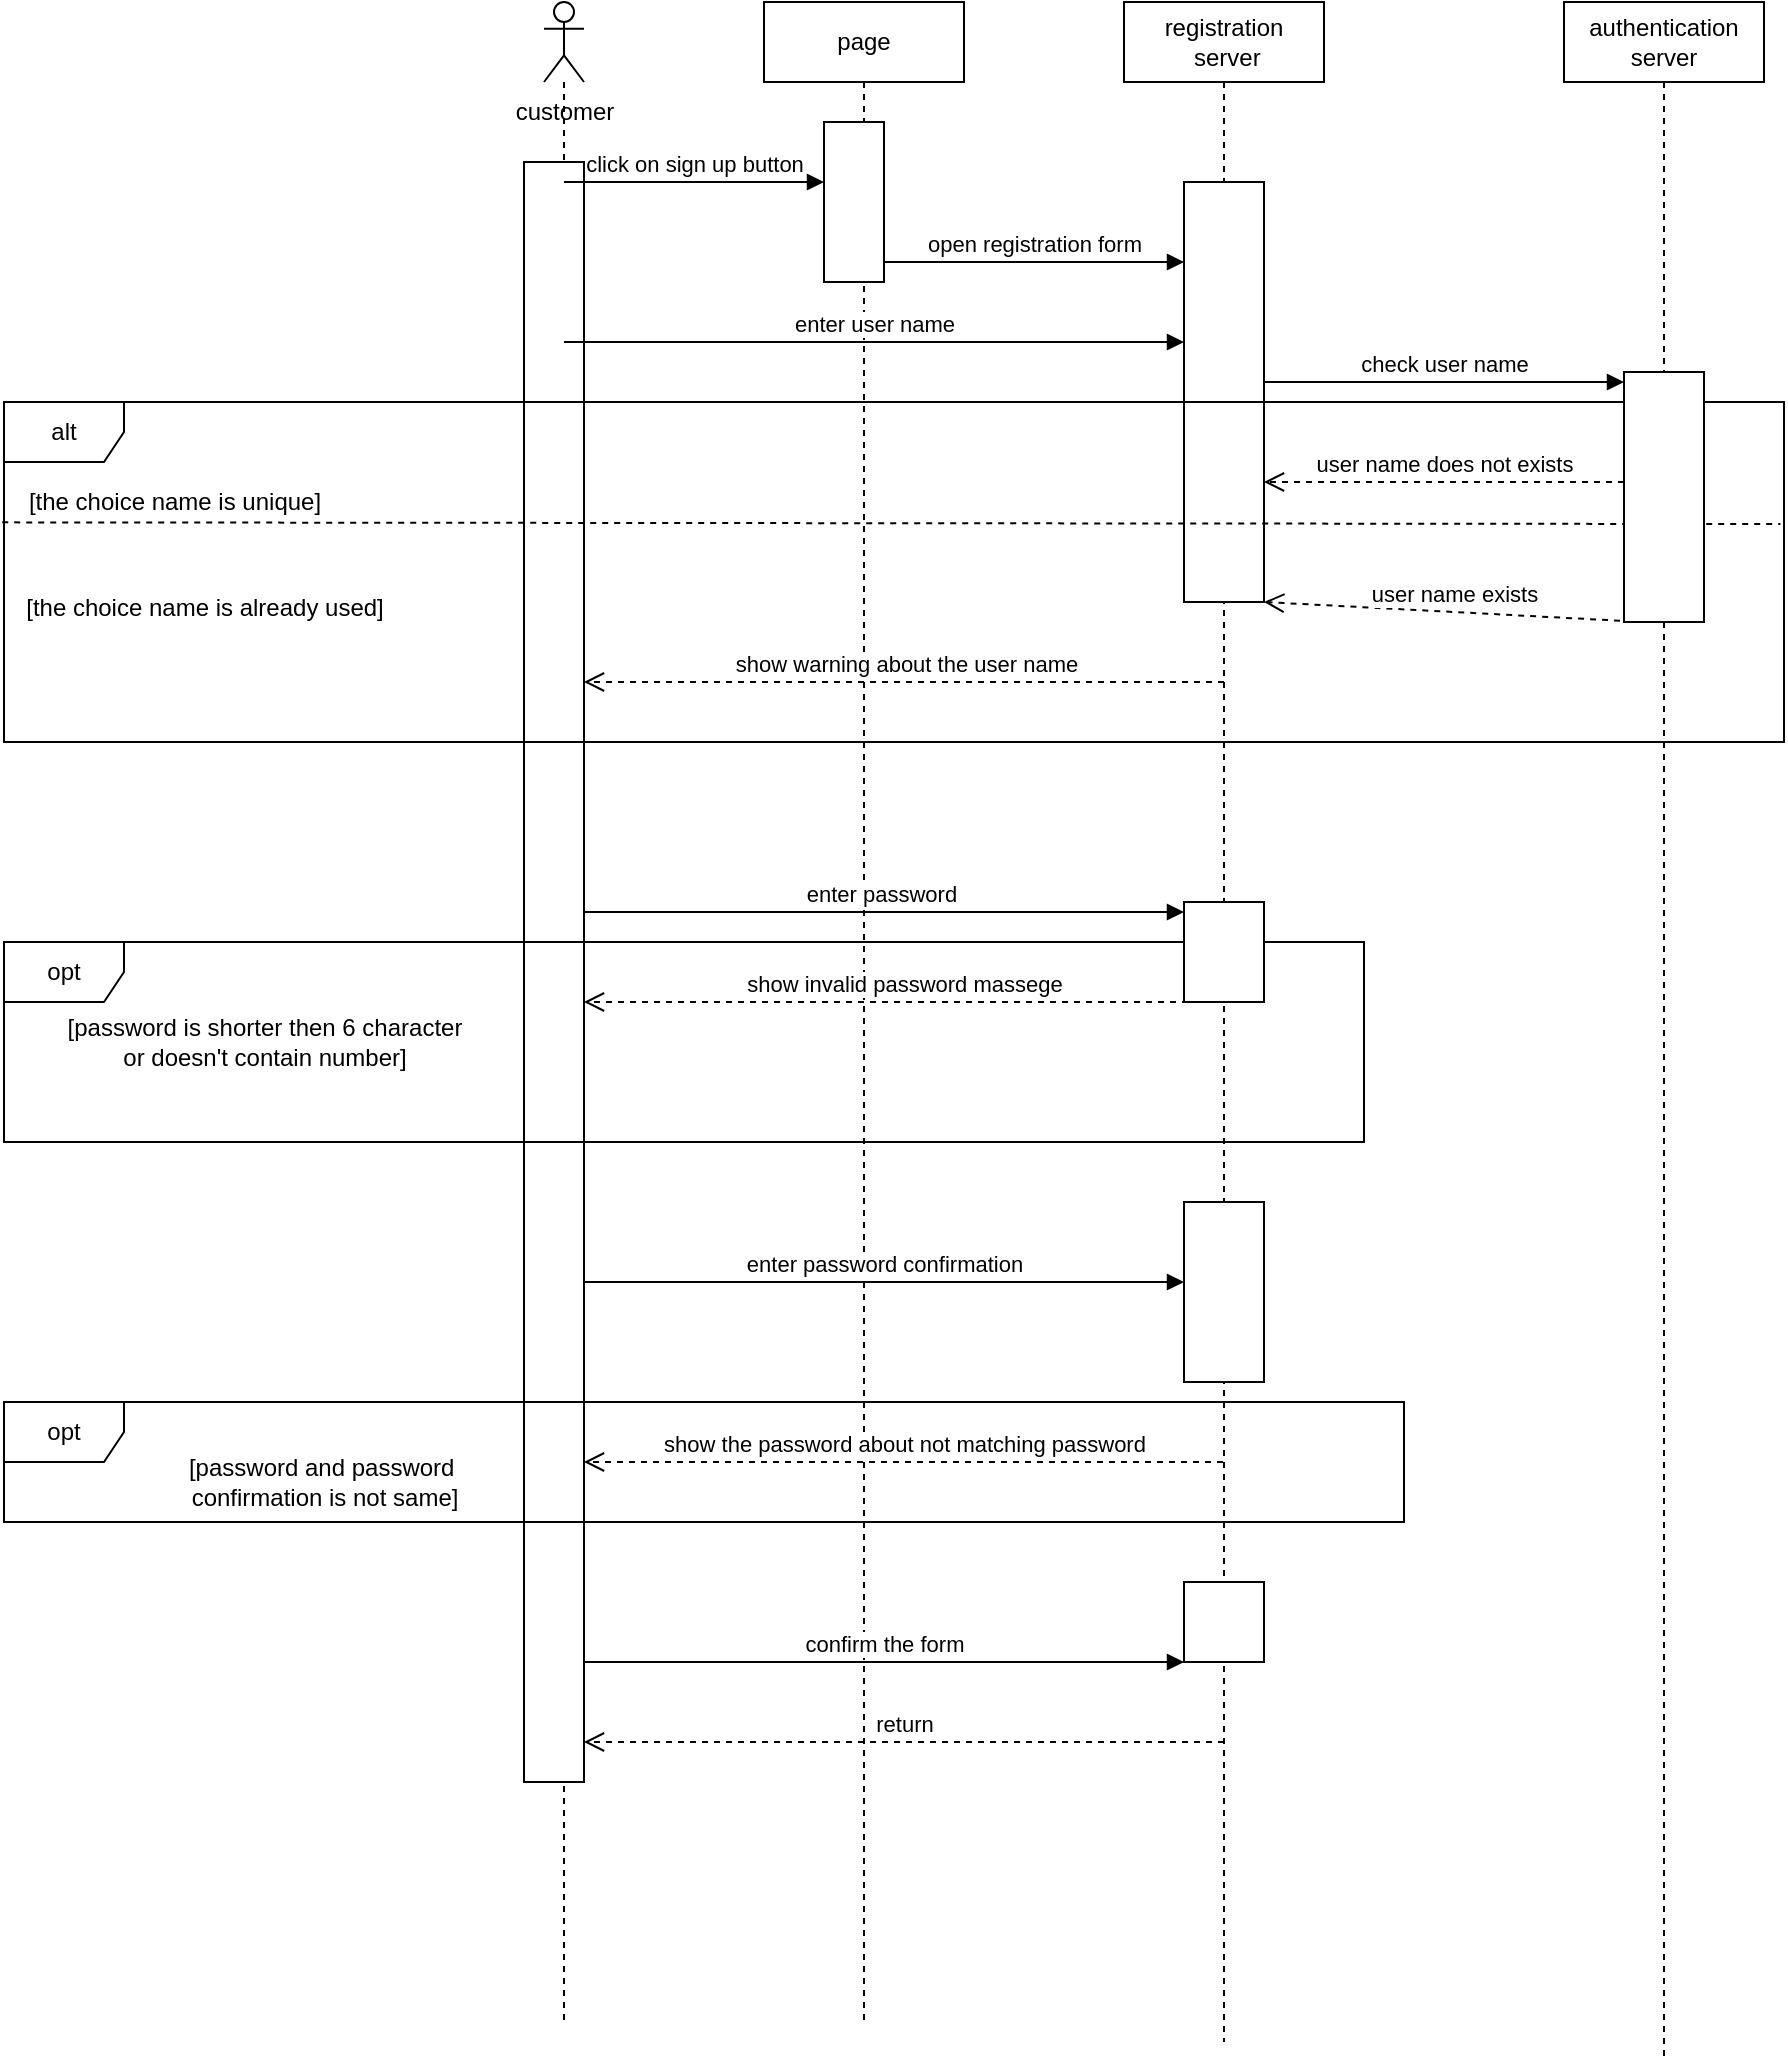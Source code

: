 <mxfile version="24.3.1" type="device">
  <diagram name="Page-1" id="pwGKWpbAJxbtZpHFPv18">
    <mxGraphModel dx="1900" dy="565" grid="1" gridSize="10" guides="1" tooltips="1" connect="1" arrows="1" fold="1" page="1" pageScale="1" pageWidth="850" pageHeight="1100" math="0" shadow="0">
      <root>
        <mxCell id="0" />
        <mxCell id="1" parent="0" />
        <mxCell id="QM6yB_f_AK3hF5kmRYjg-1" value="" style="shape=umlLifeline;perimeter=lifelinePerimeter;whiteSpace=wrap;html=1;container=1;dropTarget=0;collapsible=0;recursiveResize=0;outlineConnect=0;portConstraint=eastwest;newEdgeStyle={&quot;curved&quot;:0,&quot;rounded&quot;:0};participant=umlActor;" vertex="1" parent="1">
          <mxGeometry x="190" y="120" width="20" height="1010" as="geometry" />
        </mxCell>
        <mxCell id="QM6yB_f_AK3hF5kmRYjg-32" value="" style="html=1;points=[[0,0,0,0,5],[0,1,0,0,-5],[1,0,0,0,5],[1,1,0,0,-5]];perimeter=orthogonalPerimeter;outlineConnect=0;targetShapes=umlLifeline;portConstraint=eastwest;newEdgeStyle={&quot;curved&quot;:0,&quot;rounded&quot;:0};" vertex="1" parent="QM6yB_f_AK3hF5kmRYjg-1">
          <mxGeometry x="-10" y="80" width="30" height="810" as="geometry" />
        </mxCell>
        <mxCell id="QM6yB_f_AK3hF5kmRYjg-2" value="page" style="shape=umlLifeline;perimeter=lifelinePerimeter;whiteSpace=wrap;html=1;container=1;dropTarget=0;collapsible=0;recursiveResize=0;outlineConnect=0;portConstraint=eastwest;newEdgeStyle={&quot;curved&quot;:0,&quot;rounded&quot;:0};" vertex="1" parent="1">
          <mxGeometry x="300" y="120" width="100" height="1010" as="geometry" />
        </mxCell>
        <mxCell id="QM6yB_f_AK3hF5kmRYjg-33" value="" style="html=1;points=[[0,0,0,0,5],[0,1,0,0,-5],[1,0,0,0,5],[1,1,0,0,-5]];perimeter=orthogonalPerimeter;outlineConnect=0;targetShapes=umlLifeline;portConstraint=eastwest;newEdgeStyle={&quot;curved&quot;:0,&quot;rounded&quot;:0};" vertex="1" parent="QM6yB_f_AK3hF5kmRYjg-2">
          <mxGeometry x="30" y="60" width="30" height="80" as="geometry" />
        </mxCell>
        <mxCell id="QM6yB_f_AK3hF5kmRYjg-3" value="registration&lt;div&gt;&amp;nbsp;server&lt;/div&gt;" style="shape=umlLifeline;perimeter=lifelinePerimeter;whiteSpace=wrap;html=1;container=1;dropTarget=0;collapsible=0;recursiveResize=0;outlineConnect=0;portConstraint=eastwest;newEdgeStyle={&quot;curved&quot;:0,&quot;rounded&quot;:0};" vertex="1" parent="1">
          <mxGeometry x="480" y="120" width="100" height="1020" as="geometry" />
        </mxCell>
        <mxCell id="QM6yB_f_AK3hF5kmRYjg-34" value="" style="html=1;points=[[0,0,0,0,5],[0,1,0,0,-5],[1,0,0,0,5],[1,1,0,0,-5]];perimeter=orthogonalPerimeter;outlineConnect=0;targetShapes=umlLifeline;portConstraint=eastwest;newEdgeStyle={&quot;curved&quot;:0,&quot;rounded&quot;:0};" vertex="1" parent="QM6yB_f_AK3hF5kmRYjg-3">
          <mxGeometry x="30" y="90" width="40" height="210" as="geometry" />
        </mxCell>
        <mxCell id="QM6yB_f_AK3hF5kmRYjg-36" value="" style="html=1;points=[[0,0,0,0,5],[0,1,0,0,-5],[1,0,0,0,5],[1,1,0,0,-5]];perimeter=orthogonalPerimeter;outlineConnect=0;targetShapes=umlLifeline;portConstraint=eastwest;newEdgeStyle={&quot;curved&quot;:0,&quot;rounded&quot;:0};" vertex="1" parent="QM6yB_f_AK3hF5kmRYjg-3">
          <mxGeometry x="30" y="600" width="40" height="90" as="geometry" />
        </mxCell>
        <mxCell id="QM6yB_f_AK3hF5kmRYjg-37" value="" style="html=1;points=[[0,0,0,0,5],[0,1,0,0,-5],[1,0,0,0,5],[1,1,0,0,-5]];perimeter=orthogonalPerimeter;outlineConnect=0;targetShapes=umlLifeline;portConstraint=eastwest;newEdgeStyle={&quot;curved&quot;:0,&quot;rounded&quot;:0};" vertex="1" parent="QM6yB_f_AK3hF5kmRYjg-3">
          <mxGeometry x="30" y="790" width="40" height="40" as="geometry" />
        </mxCell>
        <mxCell id="QM6yB_f_AK3hF5kmRYjg-4" value="authentication&lt;div&gt;server&lt;/div&gt;" style="shape=umlLifeline;perimeter=lifelinePerimeter;whiteSpace=wrap;html=1;container=1;dropTarget=0;collapsible=0;recursiveResize=0;outlineConnect=0;portConstraint=eastwest;newEdgeStyle={&quot;curved&quot;:0,&quot;rounded&quot;:0};" vertex="1" parent="1">
          <mxGeometry x="700" y="120" width="100" height="1030" as="geometry" />
        </mxCell>
        <mxCell id="QM6yB_f_AK3hF5kmRYjg-5" value="click on sign up button" style="html=1;verticalAlign=bottom;endArrow=block;curved=0;rounded=0;" edge="1" parent="1">
          <mxGeometry width="80" relative="1" as="geometry">
            <mxPoint x="200" y="210" as="sourcePoint" />
            <mxPoint x="330" y="210" as="targetPoint" />
          </mxGeometry>
        </mxCell>
        <mxCell id="QM6yB_f_AK3hF5kmRYjg-6" value="open registration form" style="html=1;verticalAlign=bottom;endArrow=block;curved=0;rounded=0;" edge="1" parent="1">
          <mxGeometry width="80" relative="1" as="geometry">
            <mxPoint x="360" y="250" as="sourcePoint" />
            <mxPoint x="510" y="250" as="targetPoint" />
          </mxGeometry>
        </mxCell>
        <mxCell id="QM6yB_f_AK3hF5kmRYjg-7" value="enter user name" style="html=1;verticalAlign=bottom;endArrow=block;curved=0;rounded=0;" edge="1" parent="1" source="QM6yB_f_AK3hF5kmRYjg-1">
          <mxGeometry width="80" relative="1" as="geometry">
            <mxPoint x="230" y="280" as="sourcePoint" />
            <mxPoint x="510" y="290" as="targetPoint" />
          </mxGeometry>
        </mxCell>
        <mxCell id="QM6yB_f_AK3hF5kmRYjg-8" value="check user name" style="html=1;verticalAlign=bottom;endArrow=block;curved=0;rounded=0;entryX=0;entryY=0;entryDx=0;entryDy=5;entryPerimeter=0;" edge="1" parent="1" target="QM6yB_f_AK3hF5kmRYjg-38">
          <mxGeometry x="0.002" width="80" relative="1" as="geometry">
            <mxPoint x="550" y="310" as="sourcePoint" />
            <mxPoint x="610" y="310" as="targetPoint" />
            <mxPoint as="offset" />
          </mxGeometry>
        </mxCell>
        <mxCell id="QM6yB_f_AK3hF5kmRYjg-11" value="user name does not exists" style="html=1;verticalAlign=bottom;endArrow=open;dashed=1;endSize=8;curved=0;rounded=0;" edge="1" parent="1" source="QM6yB_f_AK3hF5kmRYjg-38">
          <mxGeometry relative="1" as="geometry">
            <mxPoint x="739.5" y="364.5" as="sourcePoint" />
            <mxPoint x="550" y="360" as="targetPoint" />
          </mxGeometry>
        </mxCell>
        <mxCell id="QM6yB_f_AK3hF5kmRYjg-12" value="user name exists" style="html=1;verticalAlign=bottom;endArrow=open;dashed=1;endSize=8;curved=0;rounded=0;" edge="1" parent="1" target="QM6yB_f_AK3hF5kmRYjg-34">
          <mxGeometry relative="1" as="geometry">
            <mxPoint x="740" y="430" as="sourcePoint" />
            <mxPoint x="529.5" y="430" as="targetPoint" />
          </mxGeometry>
        </mxCell>
        <mxCell id="QM6yB_f_AK3hF5kmRYjg-13" value="show warning about the user name" style="html=1;verticalAlign=bottom;endArrow=open;dashed=1;endSize=8;curved=0;rounded=0;" edge="1" parent="1" target="QM6yB_f_AK3hF5kmRYjg-32">
          <mxGeometry x="-0.002" relative="1" as="geometry">
            <mxPoint x="530" y="460" as="sourcePoint" />
            <mxPoint x="220" y="460" as="targetPoint" />
            <mxPoint as="offset" />
          </mxGeometry>
        </mxCell>
        <mxCell id="QM6yB_f_AK3hF5kmRYjg-14" value="alt" style="shape=umlFrame;whiteSpace=wrap;html=1;pointerEvents=0;" vertex="1" parent="1">
          <mxGeometry x="-80" y="320" width="890" height="170" as="geometry" />
        </mxCell>
        <mxCell id="QM6yB_f_AK3hF5kmRYjg-18" value="" style="endArrow=none;dashed=1;html=1;rounded=0;exitX=-0.001;exitY=0.354;exitDx=0;exitDy=0;exitPerimeter=0;entryX=0.998;entryY=0.359;entryDx=0;entryDy=0;entryPerimeter=0;" edge="1" parent="1" source="QM6yB_f_AK3hF5kmRYjg-14" target="QM6yB_f_AK3hF5kmRYjg-14">
          <mxGeometry width="50" height="50" relative="1" as="geometry">
            <mxPoint x="20.0" y="380.83" as="sourcePoint" />
            <mxPoint x="740.79" y="380" as="targetPoint" />
          </mxGeometry>
        </mxCell>
        <mxCell id="QM6yB_f_AK3hF5kmRYjg-19" value="[the choice name is unique]" style="text;html=1;align=center;verticalAlign=middle;resizable=0;points=[];autosize=1;strokeColor=none;fillColor=none;" vertex="1" parent="1">
          <mxGeometry x="-80" y="355" width="170" height="30" as="geometry" />
        </mxCell>
        <mxCell id="QM6yB_f_AK3hF5kmRYjg-20" value="[the choice name is already used]" style="text;html=1;align=center;verticalAlign=middle;resizable=0;points=[];autosize=1;strokeColor=none;fillColor=none;" vertex="1" parent="1">
          <mxGeometry x="-80" y="408" width="200" height="30" as="geometry" />
        </mxCell>
        <mxCell id="QM6yB_f_AK3hF5kmRYjg-21" value="enter password&amp;nbsp;" style="html=1;verticalAlign=bottom;endArrow=block;curved=0;rounded=0;entryX=0;entryY=0;entryDx=0;entryDy=5;entryPerimeter=0;" edge="1" parent="1" source="QM6yB_f_AK3hF5kmRYjg-32" target="QM6yB_f_AK3hF5kmRYjg-35">
          <mxGeometry width="80" relative="1" as="geometry">
            <mxPoint x="205.25" y="560.0" as="sourcePoint" />
            <mxPoint x="524.75" y="560.0" as="targetPoint" />
          </mxGeometry>
        </mxCell>
        <mxCell id="QM6yB_f_AK3hF5kmRYjg-23" value="show invalid password massege" style="html=1;verticalAlign=bottom;endArrow=open;dashed=1;endSize=8;curved=0;rounded=0;" edge="1" parent="1" target="QM6yB_f_AK3hF5kmRYjg-32">
          <mxGeometry relative="1" as="geometry">
            <mxPoint x="530" y="620" as="sourcePoint" />
            <mxPoint x="220" y="620" as="targetPoint" />
          </mxGeometry>
        </mxCell>
        <mxCell id="QM6yB_f_AK3hF5kmRYjg-24" value="opt" style="shape=umlFrame;whiteSpace=wrap;html=1;pointerEvents=0;" vertex="1" parent="1">
          <mxGeometry x="-80" y="590" width="680" height="100" as="geometry" />
        </mxCell>
        <mxCell id="QM6yB_f_AK3hF5kmRYjg-25" value="[password is shorter then 6 character&lt;div&gt;or doesn&#39;t contain number]&lt;/div&gt;" style="text;html=1;align=center;verticalAlign=middle;resizable=0;points=[];autosize=1;strokeColor=none;fillColor=none;" vertex="1" parent="1">
          <mxGeometry x="-60" y="620" width="220" height="40" as="geometry" />
        </mxCell>
        <mxCell id="QM6yB_f_AK3hF5kmRYjg-26" value="enter password confirmation" style="html=1;verticalAlign=bottom;endArrow=block;curved=0;rounded=0;" edge="1" parent="1">
          <mxGeometry width="80" relative="1" as="geometry">
            <mxPoint x="210" y="760" as="sourcePoint" />
            <mxPoint x="510" y="760" as="targetPoint" />
          </mxGeometry>
        </mxCell>
        <mxCell id="QM6yB_f_AK3hF5kmRYjg-27" value="show the password about not matching password" style="html=1;verticalAlign=bottom;endArrow=open;dashed=1;endSize=8;curved=0;rounded=0;" edge="1" parent="1" target="QM6yB_f_AK3hF5kmRYjg-32">
          <mxGeometry relative="1" as="geometry">
            <mxPoint x="529.5" y="850" as="sourcePoint" />
            <mxPoint x="220" y="850" as="targetPoint" />
          </mxGeometry>
        </mxCell>
        <mxCell id="QM6yB_f_AK3hF5kmRYjg-28" value="opt" style="shape=umlFrame;whiteSpace=wrap;html=1;pointerEvents=0;" vertex="1" parent="1">
          <mxGeometry x="-80" y="820" width="700" height="60" as="geometry" />
        </mxCell>
        <mxCell id="QM6yB_f_AK3hF5kmRYjg-29" value="[password and password&amp;nbsp;&lt;div&gt;confirmation is not same]&lt;/div&gt;" style="text;html=1;align=center;verticalAlign=middle;resizable=0;points=[];autosize=1;strokeColor=none;fillColor=none;" vertex="1" parent="1">
          <mxGeometry y="840" width="160" height="40" as="geometry" />
        </mxCell>
        <mxCell id="QM6yB_f_AK3hF5kmRYjg-30" value="confirm the form" style="html=1;verticalAlign=bottom;endArrow=block;curved=0;rounded=0;exitX=1;exitY=0.926;exitDx=0;exitDy=0;exitPerimeter=0;" edge="1" parent="1" source="QM6yB_f_AK3hF5kmRYjg-32">
          <mxGeometry width="80" relative="1" as="geometry">
            <mxPoint x="220" y="950" as="sourcePoint" />
            <mxPoint x="510" y="950" as="targetPoint" />
          </mxGeometry>
        </mxCell>
        <mxCell id="QM6yB_f_AK3hF5kmRYjg-31" value="return" style="html=1;verticalAlign=bottom;endArrow=open;dashed=1;endSize=8;curved=0;rounded=0;" edge="1" parent="1" target="QM6yB_f_AK3hF5kmRYjg-32">
          <mxGeometry relative="1" as="geometry">
            <mxPoint x="530" y="990" as="sourcePoint" />
            <mxPoint x="220" y="990" as="targetPoint" />
          </mxGeometry>
        </mxCell>
        <mxCell id="QM6yB_f_AK3hF5kmRYjg-35" value="" style="html=1;points=[[0,0,0,0,5],[0,1,0,0,-5],[1,0,0,0,5],[1,1,0,0,-5]];perimeter=orthogonalPerimeter;outlineConnect=0;targetShapes=umlLifeline;portConstraint=eastwest;newEdgeStyle={&quot;curved&quot;:0,&quot;rounded&quot;:0};" vertex="1" parent="1">
          <mxGeometry x="510" y="570" width="40" height="50" as="geometry" />
        </mxCell>
        <mxCell id="QM6yB_f_AK3hF5kmRYjg-38" value="" style="html=1;points=[[0,0,0,0,5],[0,1,0,0,-5],[1,0,0,0,5],[1,1,0,0,-5]];perimeter=orthogonalPerimeter;outlineConnect=0;targetShapes=umlLifeline;portConstraint=eastwest;newEdgeStyle={&quot;curved&quot;:0,&quot;rounded&quot;:0};" vertex="1" parent="1">
          <mxGeometry x="730" y="305" width="40" height="125" as="geometry" />
        </mxCell>
        <mxCell id="QM6yB_f_AK3hF5kmRYjg-39" value="customer" style="text;html=1;align=center;verticalAlign=middle;resizable=0;points=[];autosize=1;strokeColor=none;fillColor=none;" vertex="1" parent="1">
          <mxGeometry x="165" y="160" width="70" height="30" as="geometry" />
        </mxCell>
      </root>
    </mxGraphModel>
  </diagram>
</mxfile>
